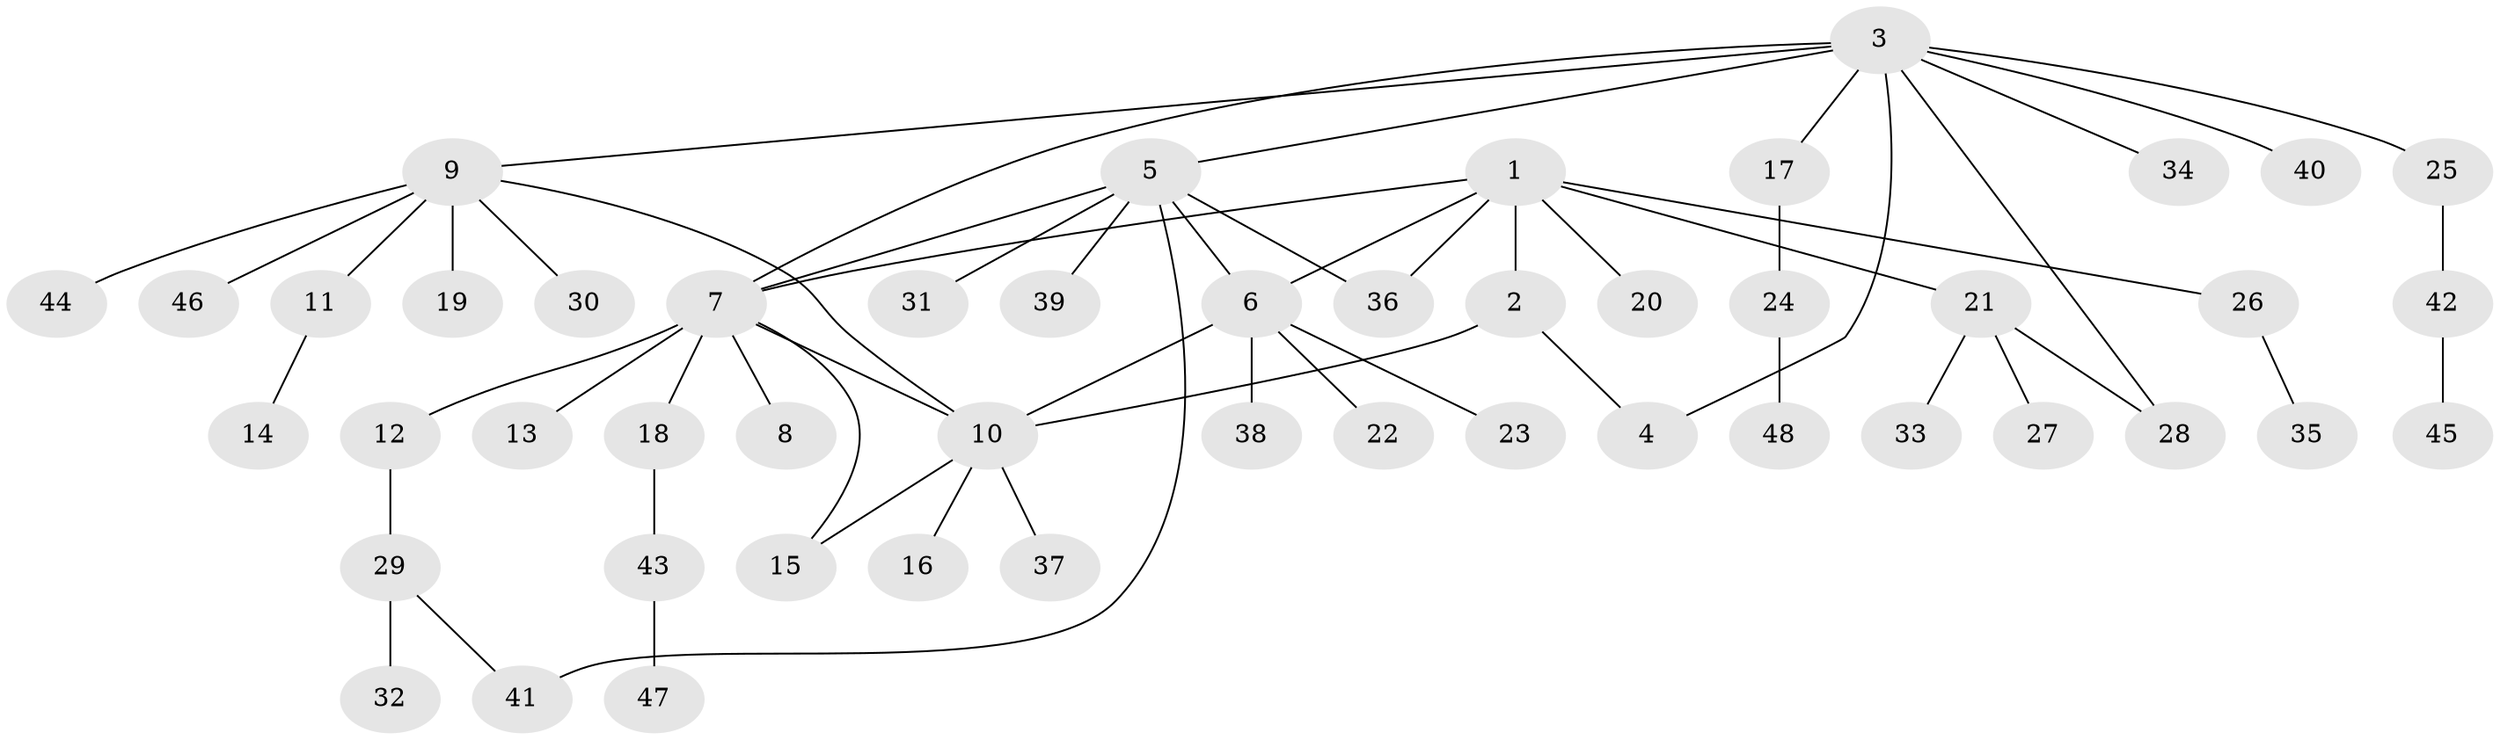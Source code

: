 // coarse degree distribution, {1: 0.875, 4: 0.041666666666666664, 19: 0.041666666666666664, 2: 0.041666666666666664}
// Generated by graph-tools (version 1.1) at 2025/57/03/04/25 21:57:52]
// undirected, 48 vertices, 57 edges
graph export_dot {
graph [start="1"]
  node [color=gray90,style=filled];
  1;
  2;
  3;
  4;
  5;
  6;
  7;
  8;
  9;
  10;
  11;
  12;
  13;
  14;
  15;
  16;
  17;
  18;
  19;
  20;
  21;
  22;
  23;
  24;
  25;
  26;
  27;
  28;
  29;
  30;
  31;
  32;
  33;
  34;
  35;
  36;
  37;
  38;
  39;
  40;
  41;
  42;
  43;
  44;
  45;
  46;
  47;
  48;
  1 -- 2;
  1 -- 6;
  1 -- 7;
  1 -- 20;
  1 -- 21;
  1 -- 26;
  1 -- 36;
  2 -- 4;
  2 -- 10;
  3 -- 4;
  3 -- 5;
  3 -- 7;
  3 -- 9;
  3 -- 17;
  3 -- 25;
  3 -- 28;
  3 -- 34;
  3 -- 40;
  5 -- 6;
  5 -- 7;
  5 -- 31;
  5 -- 36;
  5 -- 39;
  5 -- 41;
  6 -- 10;
  6 -- 22;
  6 -- 23;
  6 -- 38;
  7 -- 8;
  7 -- 10;
  7 -- 12;
  7 -- 13;
  7 -- 15;
  7 -- 18;
  9 -- 10;
  9 -- 11;
  9 -- 19;
  9 -- 30;
  9 -- 44;
  9 -- 46;
  10 -- 15;
  10 -- 16;
  10 -- 37;
  11 -- 14;
  12 -- 29;
  17 -- 24;
  18 -- 43;
  21 -- 27;
  21 -- 28;
  21 -- 33;
  24 -- 48;
  25 -- 42;
  26 -- 35;
  29 -- 32;
  29 -- 41;
  42 -- 45;
  43 -- 47;
}
